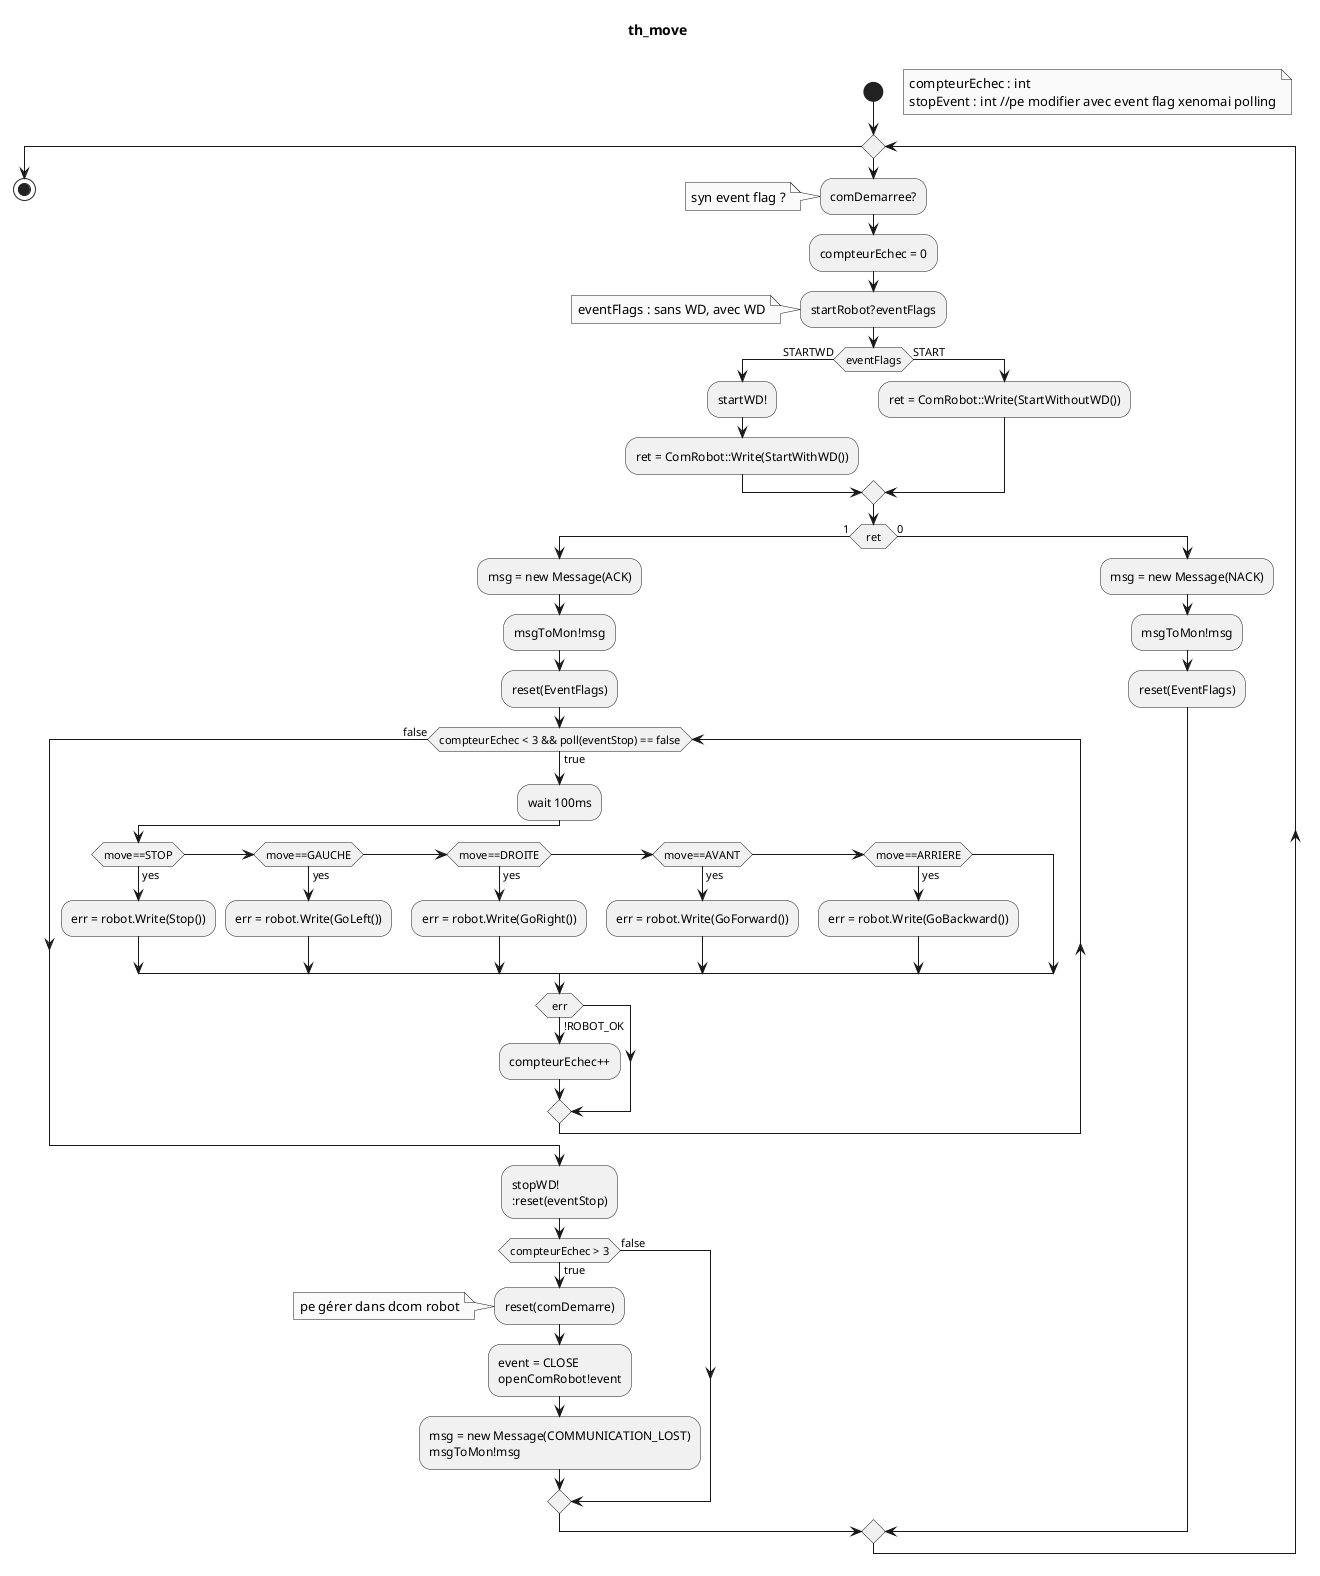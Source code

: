 @startuml

skinparam monochrome true
title th_move \n


start

floating note right
compteurEchec : int
stopEvent : int //pe modifier avec event flag xenomai polling
endnote

while ()
    :comDemarree?;
    note : syn event flag ?
    :compteurEchec = 0;

    :startRobot?eventFlags;
    note
    eventFlags : sans WD, avec WD
    endnote

    if (eventFlags) then (STARTWD)
        :startWD!;
        :ret = ComRobot::Write(StartWithWD());
    else (START)
    :ret = ComRobot::Write(StartWithoutWD());
    endif
    
    if (ret) then (1)
    
    :msg = new Message(ACK);

    :msgToMon!msg;

    :reset(EventFlags);

    while (compteurEchec < 3 && poll(eventStop) == false) is (true)
        :wait 100ms;
        if (move==STOP) then (yes)
            :err = robot.Write(Stop());
        elseif (move==GAUCHE) then (yes)
            :err = robot.Write(GoLeft());
        elseif (move==DROITE) then (yes)
            :err = robot.Write(GoRight());
        elseif (move==AVANT) then (yes)
            :err = robot.Write(GoForward());
        elseif (move==ARRIERE) then (yes)
            :err = robot.Write(GoBackward());
        endif
        if (err) then (!ROBOT_OK)
            :compteurEchec++;
        endif
    endwhile (false)
    :stopWD!
:reset(eventStop);

if (compteurEchec > 3) then (true)
    :reset(comDemarre);
    note : pe gérer dans dcom robot
    :event = CLOSE
    openComRobot!event;
    :msg = new Message(COMMUNICATION_LOST)
    msgToMon!msg;
else (false)
endif
else (0)
    :msg = new Message(NACK);

    :msgToMon!msg;

    :reset(EventFlags);
endif
endwhile
stop
@enduml
